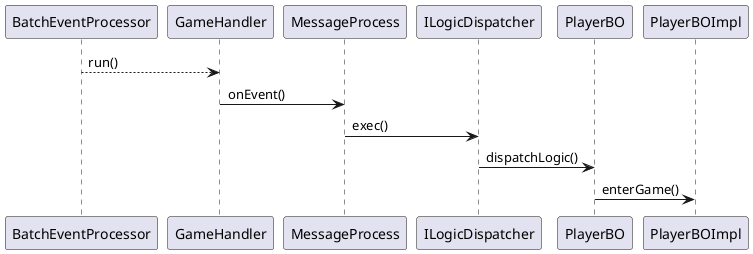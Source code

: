 @startuml
BatchEventProcessor --> GameHandler: run()

GameHandler -> MessageProcess: onEvent()

MessageProcess -> ILogicDispatcher: exec()

ILogicDispatcher -> PlayerBO: dispatchLogic()

PlayerBO -> PlayerBOImpl: enterGame()
@enduml